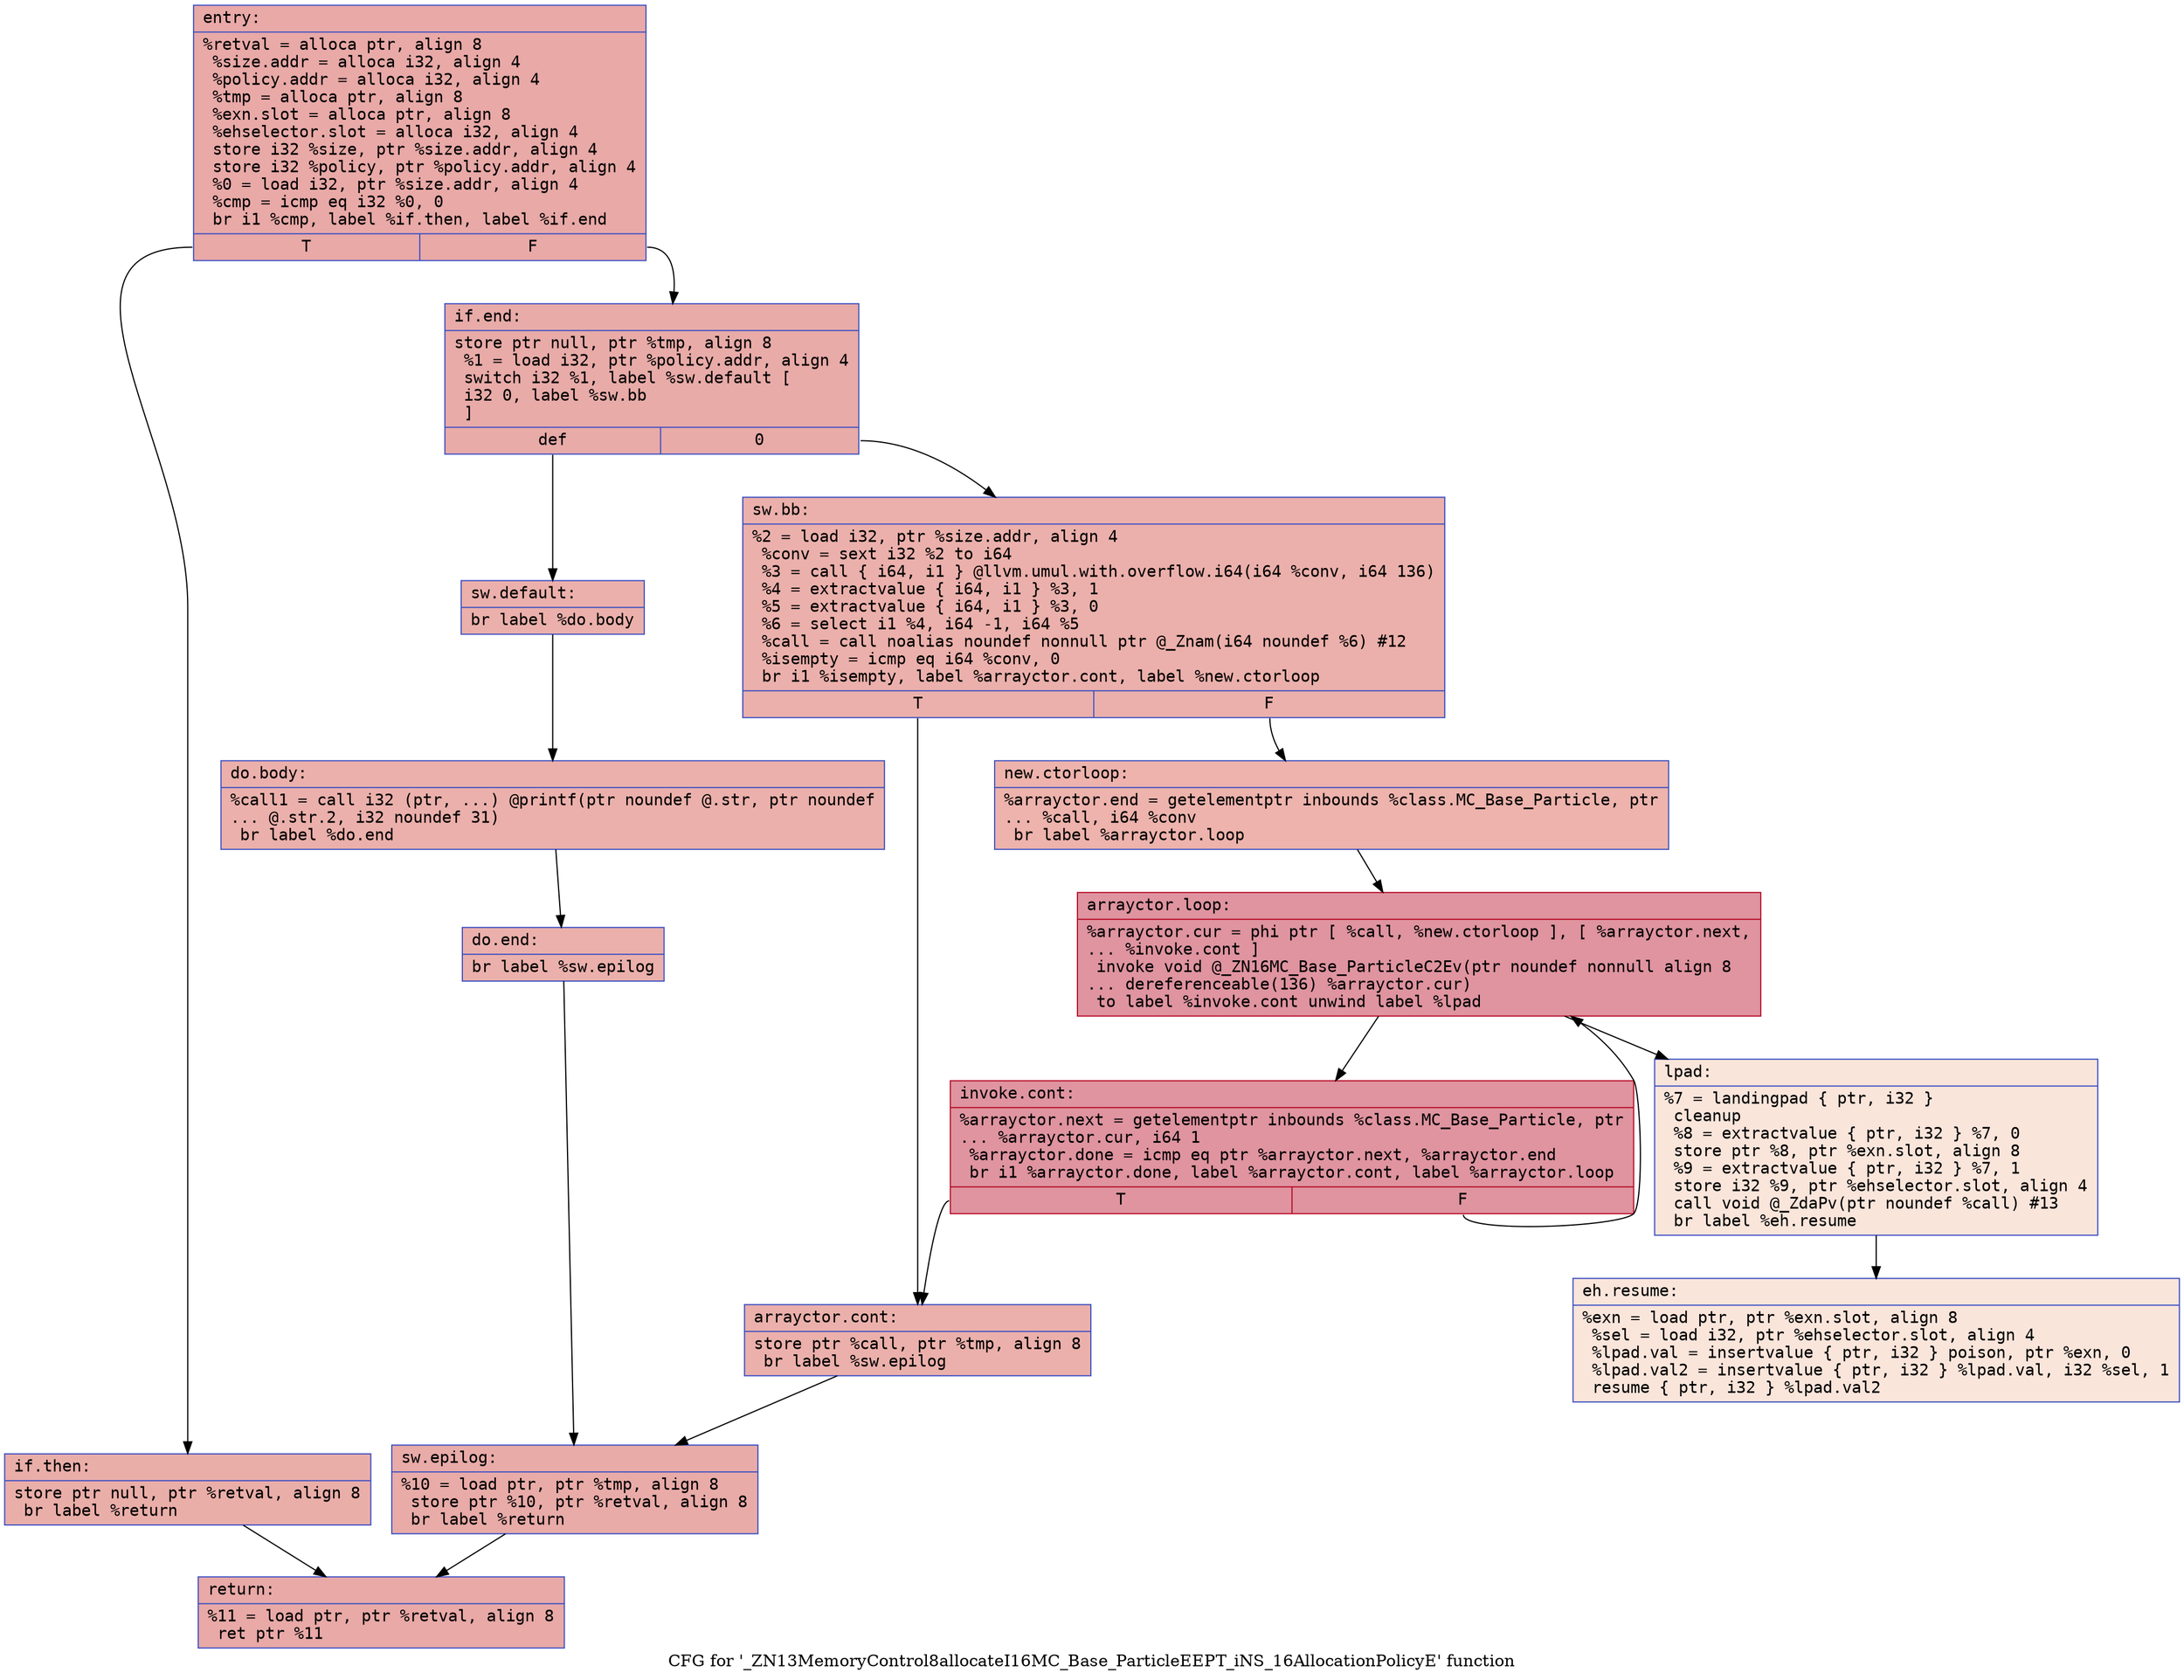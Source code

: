 digraph "CFG for '_ZN13MemoryControl8allocateI16MC_Base_ParticleEEPT_iNS_16AllocationPolicyE' function" {
	label="CFG for '_ZN13MemoryControl8allocateI16MC_Base_ParticleEEPT_iNS_16AllocationPolicyE' function";

	Node0x55907112c940 [shape=record,color="#3d50c3ff", style=filled, fillcolor="#ca3b3770" fontname="Courier",label="{entry:\l|  %retval = alloca ptr, align 8\l  %size.addr = alloca i32, align 4\l  %policy.addr = alloca i32, align 4\l  %tmp = alloca ptr, align 8\l  %exn.slot = alloca ptr, align 8\l  %ehselector.slot = alloca i32, align 4\l  store i32 %size, ptr %size.addr, align 4\l  store i32 %policy, ptr %policy.addr, align 4\l  %0 = load i32, ptr %size.addr, align 4\l  %cmp = icmp eq i32 %0, 0\l  br i1 %cmp, label %if.then, label %if.end\l|{<s0>T|<s1>F}}"];
	Node0x55907112c940:s0 -> Node0x55907112ceb0[tooltip="entry -> if.then\nProbability 37.50%" ];
	Node0x55907112c940:s1 -> Node0x55907112cf20[tooltip="entry -> if.end\nProbability 62.50%" ];
	Node0x55907112ceb0 [shape=record,color="#3d50c3ff", style=filled, fillcolor="#d0473d70" fontname="Courier",label="{if.then:\l|  store ptr null, ptr %retval, align 8\l  br label %return\l}"];
	Node0x55907112ceb0 -> Node0x55907112d0e0[tooltip="if.then -> return\nProbability 100.00%" ];
	Node0x55907112cf20 [shape=record,color="#3d50c3ff", style=filled, fillcolor="#cc403a70" fontname="Courier",label="{if.end:\l|  store ptr null, ptr %tmp, align 8\l  %1 = load i32, ptr %policy.addr, align 4\l  switch i32 %1, label %sw.default [\l    i32 0, label %sw.bb\l  ]\l|{<s0>def|<s1>0}}"];
	Node0x55907112cf20:s0 -> Node0x55907112d480[tooltip="if.end -> sw.default\nProbability 50.00%" ];
	Node0x55907112cf20:s1 -> Node0x55907112d500[tooltip="if.end -> sw.bb\nProbability 50.00%" ];
	Node0x55907112d500 [shape=record,color="#3d50c3ff", style=filled, fillcolor="#d24b4070" fontname="Courier",label="{sw.bb:\l|  %2 = load i32, ptr %size.addr, align 4\l  %conv = sext i32 %2 to i64\l  %3 = call \{ i64, i1 \} @llvm.umul.with.overflow.i64(i64 %conv, i64 136)\l  %4 = extractvalue \{ i64, i1 \} %3, 1\l  %5 = extractvalue \{ i64, i1 \} %3, 0\l  %6 = select i1 %4, i64 -1, i64 %5\l  %call = call noalias noundef nonnull ptr @_Znam(i64 noundef %6) #12\l  %isempty = icmp eq i64 %conv, 0\l  br i1 %isempty, label %arrayctor.cont, label %new.ctorloop\l|{<s0>T|<s1>F}}"];
	Node0x55907112d500:s0 -> Node0x55907112dc60[tooltip="sw.bb -> arrayctor.cont\nProbability 37.50%" ];
	Node0x55907112d500:s1 -> Node0x55907112dcb0[tooltip="sw.bb -> new.ctorloop\nProbability 62.50%" ];
	Node0x55907112dcb0 [shape=record,color="#3d50c3ff", style=filled, fillcolor="#d6524470" fontname="Courier",label="{new.ctorloop:\l|  %arrayctor.end = getelementptr inbounds %class.MC_Base_Particle, ptr\l... %call, i64 %conv\l  br label %arrayctor.loop\l}"];
	Node0x55907112dcb0 -> Node0x55907112de80[tooltip="new.ctorloop -> arrayctor.loop\nProbability 100.00%" ];
	Node0x55907112de80 [shape=record,color="#b70d28ff", style=filled, fillcolor="#b70d2870" fontname="Courier",label="{arrayctor.loop:\l|  %arrayctor.cur = phi ptr [ %call, %new.ctorloop ], [ %arrayctor.next,\l... %invoke.cont ]\l  invoke void @_ZN16MC_Base_ParticleC2Ev(ptr noundef nonnull align 8\l... dereferenceable(136) %arrayctor.cur)\l          to label %invoke.cont unwind label %lpad\l}"];
	Node0x55907112de80 -> Node0x55907112dfd0[tooltip="arrayctor.loop -> invoke.cont\nProbability 100.00%" ];
	Node0x55907112de80 -> Node0x55907112e0b0[tooltip="arrayctor.loop -> lpad\nProbability 0.00%" ];
	Node0x55907112dfd0 [shape=record,color="#b70d28ff", style=filled, fillcolor="#b70d2870" fontname="Courier",label="{invoke.cont:\l|  %arrayctor.next = getelementptr inbounds %class.MC_Base_Particle, ptr\l... %arrayctor.cur, i64 1\l  %arrayctor.done = icmp eq ptr %arrayctor.next, %arrayctor.end\l  br i1 %arrayctor.done, label %arrayctor.cont, label %arrayctor.loop\l|{<s0>T|<s1>F}}"];
	Node0x55907112dfd0:s0 -> Node0x55907112dc60[tooltip="invoke.cont -> arrayctor.cont\nProbability 3.12%" ];
	Node0x55907112dfd0:s1 -> Node0x55907112de80[tooltip="invoke.cont -> arrayctor.loop\nProbability 96.88%" ];
	Node0x55907112dc60 [shape=record,color="#3d50c3ff", style=filled, fillcolor="#d24b4070" fontname="Courier",label="{arrayctor.cont:\l|  store ptr %call, ptr %tmp, align 8\l  br label %sw.epilog\l}"];
	Node0x55907112dc60 -> Node0x55907112e710[tooltip="arrayctor.cont -> sw.epilog\nProbability 100.00%" ];
	Node0x55907112e0b0 [shape=record,color="#3d50c3ff", style=filled, fillcolor="#f4c5ad70" fontname="Courier",label="{lpad:\l|  %7 = landingpad \{ ptr, i32 \}\l          cleanup\l  %8 = extractvalue \{ ptr, i32 \} %7, 0\l  store ptr %8, ptr %exn.slot, align 8\l  %9 = extractvalue \{ ptr, i32 \} %7, 1\l  store i32 %9, ptr %ehselector.slot, align 4\l  call void @_ZdaPv(ptr noundef %call) #13\l  br label %eh.resume\l}"];
	Node0x55907112e0b0 -> Node0x55907112eb90[tooltip="lpad -> eh.resume\nProbability 100.00%" ];
	Node0x55907112d480 [shape=record,color="#3d50c3ff", style=filled, fillcolor="#d24b4070" fontname="Courier",label="{sw.default:\l|  br label %do.body\l}"];
	Node0x55907112d480 -> Node0x55907112ec50[tooltip="sw.default -> do.body\nProbability 100.00%" ];
	Node0x55907112ec50 [shape=record,color="#3d50c3ff", style=filled, fillcolor="#d24b4070" fontname="Courier",label="{do.body:\l|  %call1 = call i32 (ptr, ...) @printf(ptr noundef @.str, ptr noundef\l... @.str.2, i32 noundef 31)\l  br label %do.end\l}"];
	Node0x55907112ec50 -> Node0x55907112ed80[tooltip="do.body -> do.end\nProbability 100.00%" ];
	Node0x55907112ed80 [shape=record,color="#3d50c3ff", style=filled, fillcolor="#d24b4070" fontname="Courier",label="{do.end:\l|  br label %sw.epilog\l}"];
	Node0x55907112ed80 -> Node0x55907112e710[tooltip="do.end -> sw.epilog\nProbability 100.00%" ];
	Node0x55907112e710 [shape=record,color="#3d50c3ff", style=filled, fillcolor="#cc403a70" fontname="Courier",label="{sw.epilog:\l|  %10 = load ptr, ptr %tmp, align 8\l  store ptr %10, ptr %retval, align 8\l  br label %return\l}"];
	Node0x55907112e710 -> Node0x55907112d0e0[tooltip="sw.epilog -> return\nProbability 100.00%" ];
	Node0x55907112d0e0 [shape=record,color="#3d50c3ff", style=filled, fillcolor="#ca3b3770" fontname="Courier",label="{return:\l|  %11 = load ptr, ptr %retval, align 8\l  ret ptr %11\l}"];
	Node0x55907112eb90 [shape=record,color="#3d50c3ff", style=filled, fillcolor="#f4c5ad70" fontname="Courier",label="{eh.resume:\l|  %exn = load ptr, ptr %exn.slot, align 8\l  %sel = load i32, ptr %ehselector.slot, align 4\l  %lpad.val = insertvalue \{ ptr, i32 \} poison, ptr %exn, 0\l  %lpad.val2 = insertvalue \{ ptr, i32 \} %lpad.val, i32 %sel, 1\l  resume \{ ptr, i32 \} %lpad.val2\l}"];
}
